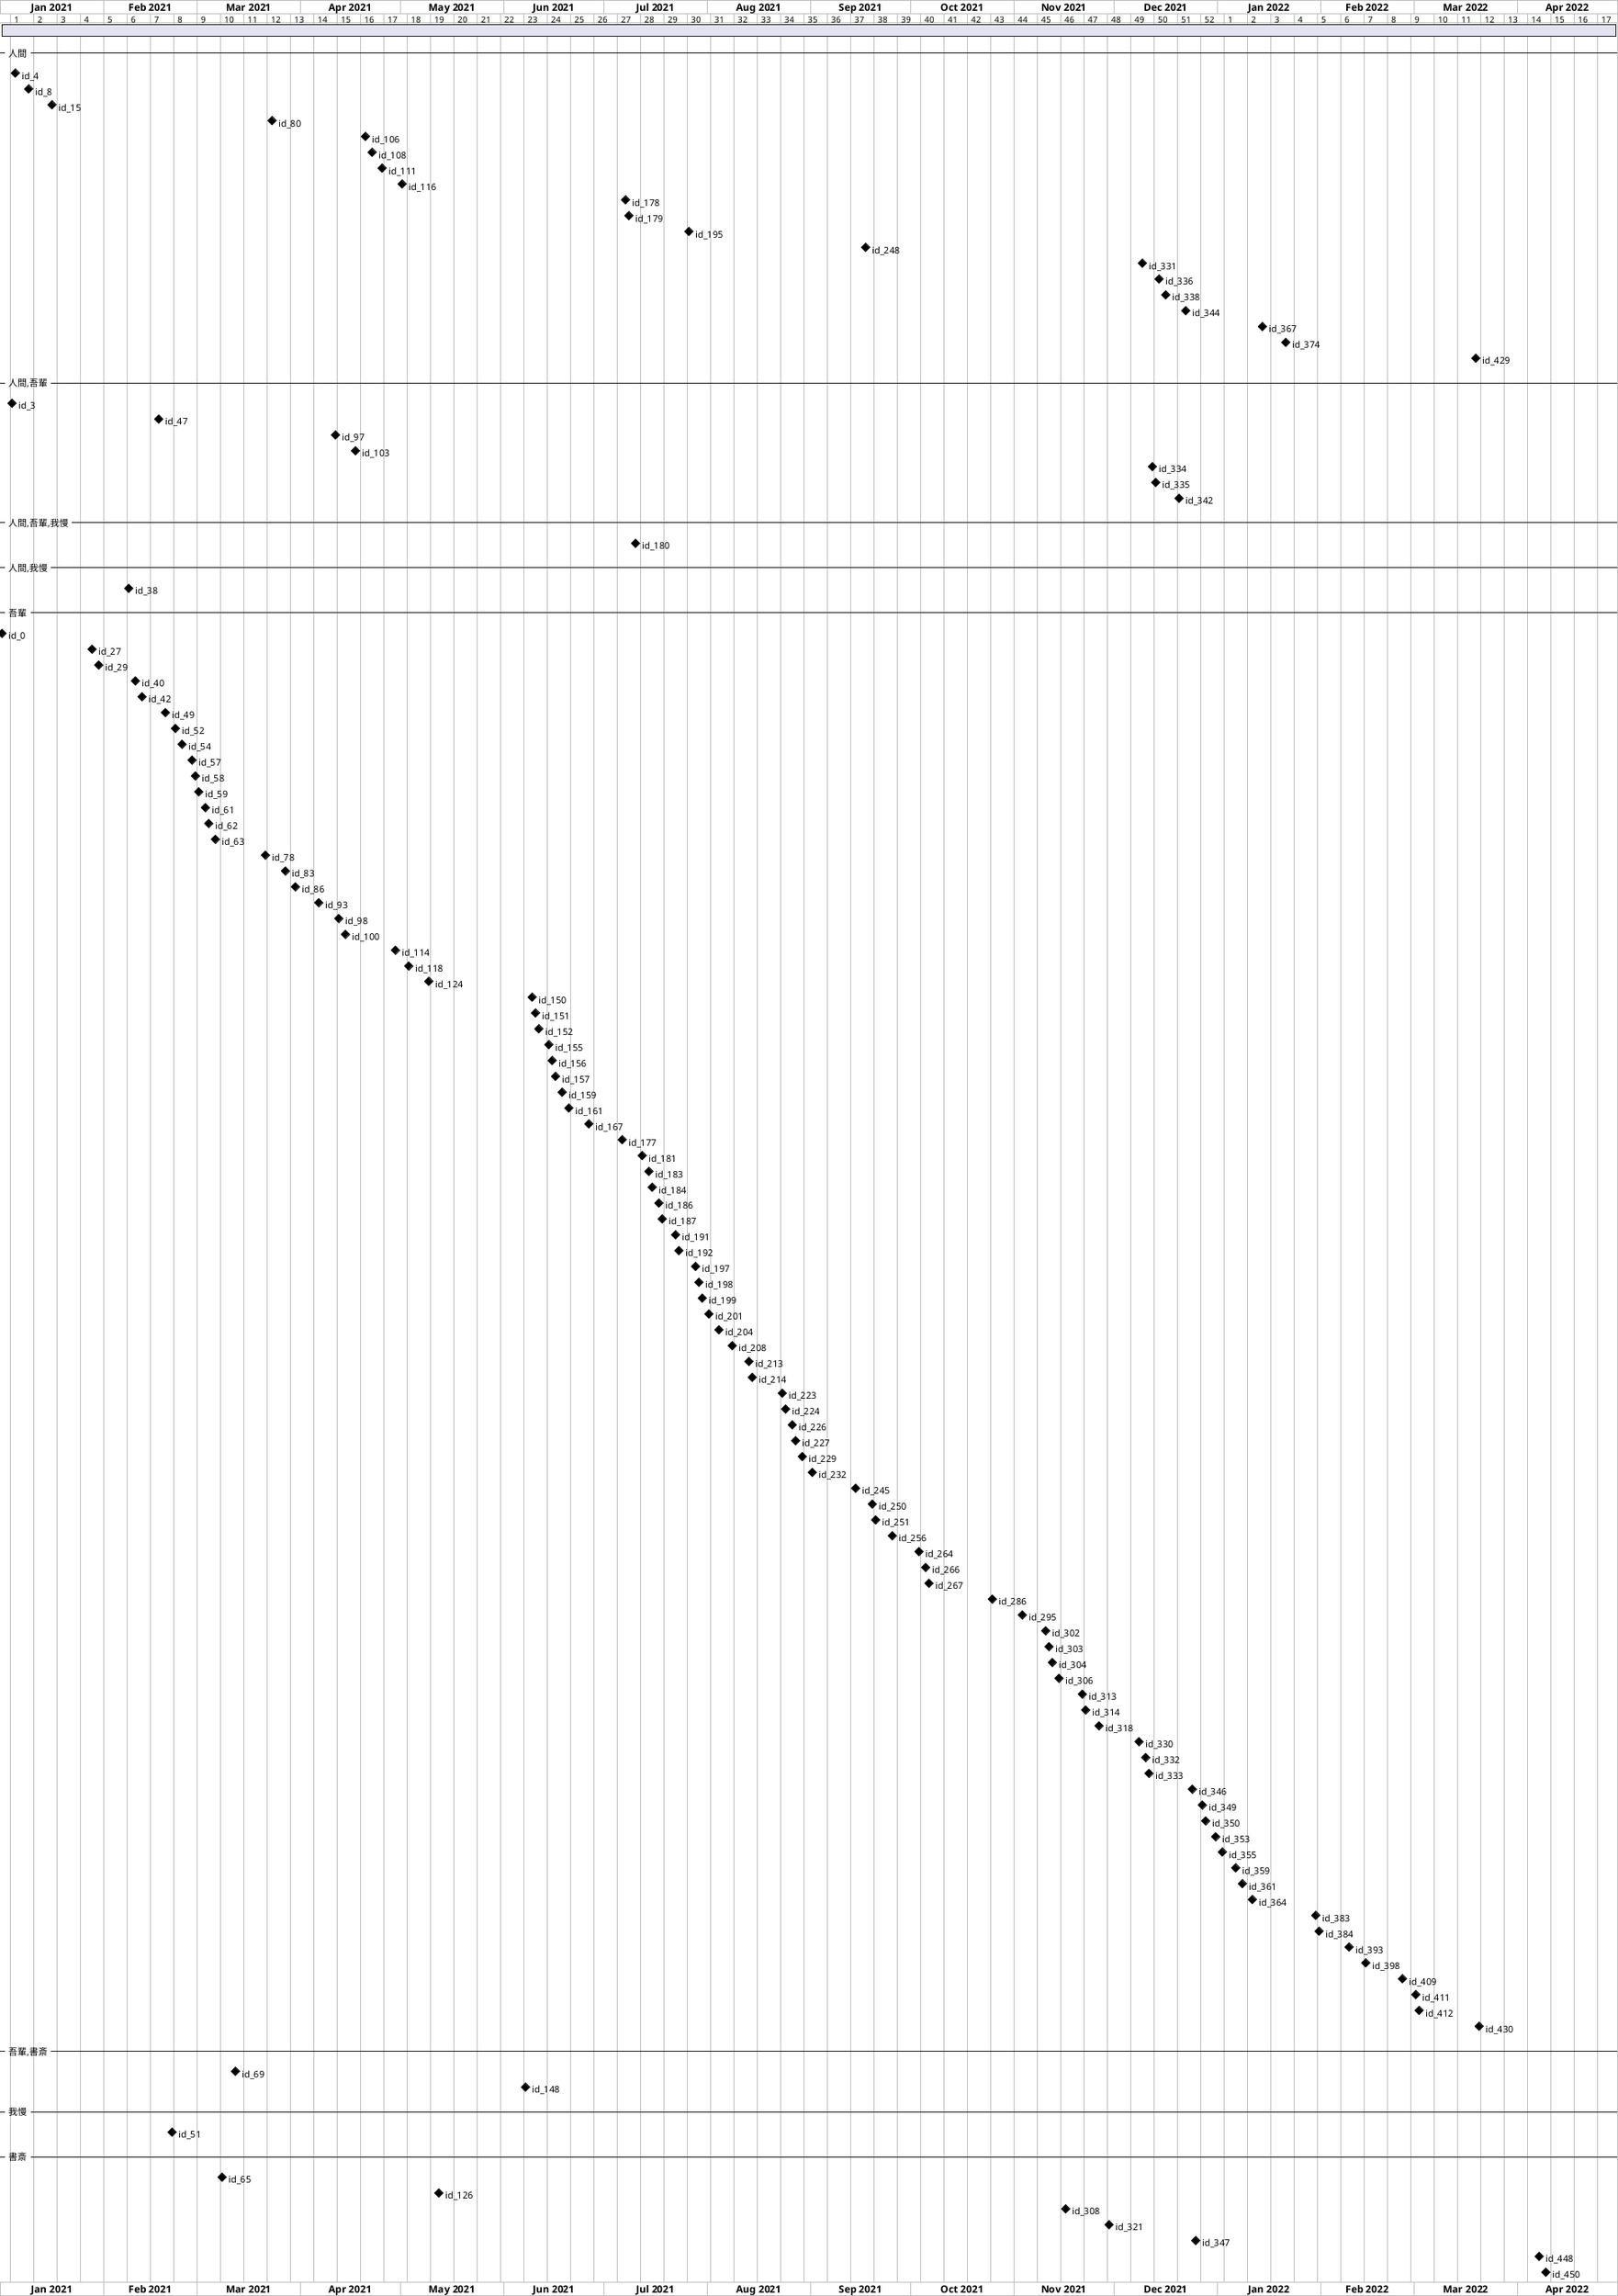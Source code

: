 @startgantt
Project starts 2021-1-01
[ ] starts 2021-1-01 and ends 2022-4-30
printscale weekly
-- 人間 --
[id_4] happens 2021-01-05
[id_8] happens 2021-01-09
[id_15] happens 2021-01-16
[id_80] happens 2021-03-23
[id_106] happens 2021-04-20
[id_108] happens 2021-04-22
[id_111] happens 2021-04-25
[id_116] happens 2021-05-01
[id_178] happens 2021-07-07
[id_179] happens 2021-07-08
[id_195] happens 2021-07-26
[id_248] happens 2021-09-17
[id_331] happens 2021-12-09
[id_336] happens 2021-12-14
[id_338] happens 2021-12-16
[id_344] happens 2021-12-22
[id_367] happens 2022-01-14
[id_374] happens 2022-01-21
[id_429] happens 2022-03-19
-- 人間,吾輩 --
[id_3] happens 2021-01-04
[id_47] happens 2021-02-17
[id_97] happens 2021-04-11
[id_103] happens 2021-04-17
[id_334] happens 2021-12-12
[id_335] happens 2021-12-13
[id_342] happens 2021-12-20
-- 人間,吾輩,我慢 --
[id_180] happens 2021-07-10
-- 人間,我慢 --
[id_38] happens 2021-02-08
-- 吾輩 --
[id_0] happens 2021-01-01
[id_27] happens 2021-01-28
[id_29] happens 2021-01-30
[id_40] happens 2021-02-10
[id_42] happens 2021-02-12
[id_49] happens 2021-02-19
[id_52] happens 2021-02-22
[id_54] happens 2021-02-24
[id_57] happens 2021-02-27
[id_58] happens 2021-02-28
[id_59] happens 2021-03-01
[id_61] happens 2021-03-03
[id_62] happens 2021-03-04
[id_63] happens 2021-03-06
[id_78] happens 2021-03-21
[id_83] happens 2021-03-27
[id_86] happens 2021-03-30
[id_93] happens 2021-04-06
[id_98] happens 2021-04-12
[id_100] happens 2021-04-14
[id_114] happens 2021-04-29
[id_118] happens 2021-05-03
[id_124] happens 2021-05-09
[id_150] happens 2021-06-09
[id_151] happens 2021-06-10
[id_152] happens 2021-06-11
[id_155] happens 2021-06-14
[id_156] happens 2021-06-15
[id_157] happens 2021-06-16
[id_159] happens 2021-06-18
[id_161] happens 2021-06-20
[id_167] happens 2021-06-26
[id_177] happens 2021-07-06
[id_181] happens 2021-07-12
[id_183] happens 2021-07-14
[id_184] happens 2021-07-15
[id_186] happens 2021-07-17
[id_187] happens 2021-07-18
[id_191] happens 2021-07-22
[id_192] happens 2021-07-23
[id_197] happens 2021-07-28
[id_198] happens 2021-07-29
[id_199] happens 2021-07-30
[id_201] happens 2021-08-01
[id_204] happens 2021-08-04
[id_208] happens 2021-08-08
[id_213] happens 2021-08-13
[id_214] happens 2021-08-14
[id_223] happens 2021-08-23
[id_224] happens 2021-08-24
[id_226] happens 2021-08-26
[id_227] happens 2021-08-27
[id_229] happens 2021-08-29
[id_232] happens 2021-09-01
[id_245] happens 2021-09-14
[id_250] happens 2021-09-19
[id_251] happens 2021-09-20
[id_256] happens 2021-09-25
[id_264] happens 2021-10-03
[id_266] happens 2021-10-05
[id_267] happens 2021-10-06
[id_286] happens 2021-10-25
[id_295] happens 2021-11-03
[id_302] happens 2021-11-10
[id_303] happens 2021-11-11
[id_304] happens 2021-11-12
[id_306] happens 2021-11-14
[id_313] happens 2021-11-21
[id_314] happens 2021-11-22
[id_318] happens 2021-11-26
[id_330] happens 2021-12-08
[id_332] happens 2021-12-10
[id_333] happens 2021-12-11
[id_346] happens 2021-12-24
[id_349] happens 2021-12-27
[id_350] happens 2021-12-28
[id_353] happens 2021-12-31
[id_355] happens 2022-01-02
[id_359] happens 2022-01-06
[id_361] happens 2022-01-08
[id_364] happens 2022-01-11
[id_383] happens 2022-01-30
[id_384] happens 2022-01-31
[id_393] happens 2022-02-09
[id_398] happens 2022-02-14
[id_409] happens 2022-02-25
[id_411] happens 2022-03-01
[id_412] happens 2022-03-02
[id_430] happens 2022-03-20
-- 吾輩,書斎 --
[id_69] happens 2021-03-12
[id_148] happens 2021-06-07
-- 我慢 --
[id_51] happens 2021-02-21
-- 書斎 --
[id_65] happens 2021-03-08
[id_126] happens 2021-05-12
[id_308] happens 2021-11-16
[id_321] happens 2021-11-29
[id_347] happens 2021-12-25
[id_448] happens 2022-04-07
[id_450] happens 2022-04-09
@endgantt